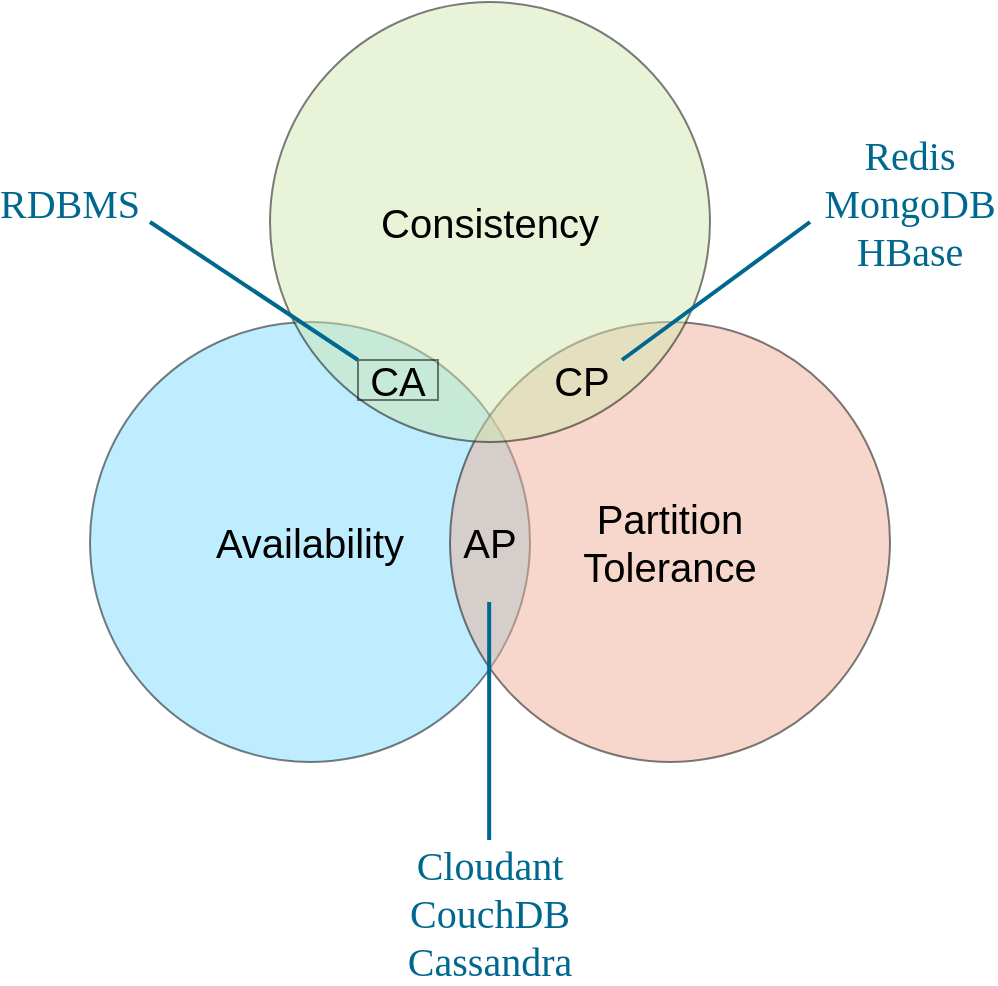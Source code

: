 <mxfile version="13.7.9" type="device"><diagram id="q1Mr2lfO2RgLERl_dVrO" name="Page-1"><mxGraphModel dx="910" dy="819" grid="1" gridSize="10" guides="1" tooltips="1" connect="1" arrows="1" fold="1" page="1" pageScale="1" pageWidth="827" pageHeight="1169" math="0" shadow="0"><root><mxCell id="0"/><mxCell id="1" parent="0"/><mxCell id="3Ki3_LiNQMJ6hmdqgM-j-2" value="Availability" style="ellipse;whiteSpace=wrap;html=1;aspect=fixed;fontSize=20;fontFamily=Arial;fillColor=#7FDCFF;opacity=50;" vertex="1" parent="1"><mxGeometry x="190" y="300" width="220" height="220" as="geometry"/></mxCell><mxCell id="3Ki3_LiNQMJ6hmdqgM-j-3" value="Partition&lt;br style=&quot;font-size: 20px;&quot;&gt;Tolerance" style="ellipse;whiteSpace=wrap;html=1;aspect=fixed;fontSize=20;opacity=50;fontFamily=Arial;fillColor=#F0B097;" vertex="1" parent="1"><mxGeometry x="370" y="300" width="220" height="220" as="geometry"/></mxCell><mxCell id="3Ki3_LiNQMJ6hmdqgM-j-1" value="Consistency" style="ellipse;whiteSpace=wrap;html=1;aspect=fixed;fontSize=20;opacity=50;fontFamily=Arial;fillColor=#D1E8B2;" vertex="1" parent="1"><mxGeometry x="280" y="140" width="220" height="220" as="geometry"/></mxCell><mxCell id="3Ki3_LiNQMJ6hmdqgM-j-5" value="CA" style="text;html=1;strokeColor=#000000;fillColor=none;align=center;verticalAlign=middle;whiteSpace=wrap;rounded=0;fontSize=20;opacity=50;fontFamily=Arial;" vertex="1" parent="1"><mxGeometry x="324" y="319" width="40" height="20" as="geometry"/></mxCell><mxCell id="3Ki3_LiNQMJ6hmdqgM-j-6" value="CP" style="text;html=1;strokeColor=none;fillColor=none;align=center;verticalAlign=middle;whiteSpace=wrap;rounded=0;fontSize=20;opacity=50;fontFamily=Arial;" vertex="1" parent="1"><mxGeometry x="416" y="319" width="40" height="20" as="geometry"/></mxCell><mxCell id="3Ki3_LiNQMJ6hmdqgM-j-7" value="AP" style="text;html=1;strokeColor=none;fillColor=none;align=center;verticalAlign=middle;whiteSpace=wrap;rounded=0;fontSize=20;opacity=50;fontFamily=Arial;" vertex="1" parent="1"><mxGeometry x="370" y="400" width="40" height="20" as="geometry"/></mxCell><mxCell id="3Ki3_LiNQMJ6hmdqgM-j-8" value="" style="endArrow=none;html=1;fontFamily=Arial;fontSize=20;fillColor=#dae8fc;strokeWidth=2;strokeColor=#00688F;" edge="1" parent="1"><mxGeometry width="50" height="50" relative="1" as="geometry"><mxPoint x="456" y="319" as="sourcePoint"/><mxPoint x="550" y="250" as="targetPoint"/></mxGeometry></mxCell><mxCell id="3Ki3_LiNQMJ6hmdqgM-j-9" value="" style="endArrow=none;html=1;fontFamily=Arial;fontSize=20;fillColor=#dae8fc;strokeWidth=2;strokeColor=#00688F;" edge="1" parent="1"><mxGeometry width="50" height="50" relative="1" as="geometry"><mxPoint x="220" y="250" as="sourcePoint"/><mxPoint x="324" y="319" as="targetPoint"/></mxGeometry></mxCell><mxCell id="3Ki3_LiNQMJ6hmdqgM-j-10" value="" style="endArrow=none;html=1;fontFamily=Arial;fontSize=20;fillColor=#dae8fc;strokeWidth=2;strokeColor=#00688F;" edge="1" parent="1"><mxGeometry width="50" height="50" relative="1" as="geometry"><mxPoint x="389.58" y="559" as="sourcePoint"/><mxPoint x="389.58" y="440" as="targetPoint"/></mxGeometry></mxCell><mxCell id="3Ki3_LiNQMJ6hmdqgM-j-11" value="RDBMS" style="text;html=1;strokeColor=none;fillColor=none;align=center;verticalAlign=middle;whiteSpace=wrap;rounded=0;fontFamily=Calibri;fontSize=20;opacity=50;fontColor=#00688F;" vertex="1" parent="1"><mxGeometry x="160" y="230" width="40" height="20" as="geometry"/></mxCell><mxCell id="3Ki3_LiNQMJ6hmdqgM-j-13" value="Redis&lt;br&gt;MongoDB&lt;br&gt;HBase" style="text;html=1;strokeColor=none;fillColor=none;align=center;verticalAlign=middle;whiteSpace=wrap;rounded=0;fontFamily=Calibri;fontSize=20;opacity=50;fontColor=#00688F;" vertex="1" parent="1"><mxGeometry x="580" y="230" width="40" height="20" as="geometry"/></mxCell><mxCell id="3Ki3_LiNQMJ6hmdqgM-j-14" value="Cloudant&lt;br&gt;CouchDB&lt;br&gt;Cassandra" style="text;html=1;strokeColor=none;fillColor=none;align=center;verticalAlign=middle;whiteSpace=wrap;rounded=0;fontFamily=Calibri;fontSize=20;opacity=50;fontColor=#00688F;" vertex="1" parent="1"><mxGeometry x="370" y="585" width="40" height="20" as="geometry"/></mxCell></root></mxGraphModel></diagram></mxfile>